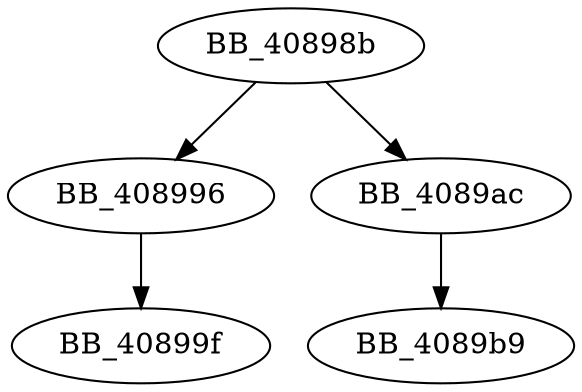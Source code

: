 DiGraph __lock_file2{
BB_40898b->BB_408996
BB_40898b->BB_4089ac
BB_408996->BB_40899f
BB_4089ac->BB_4089b9
}
